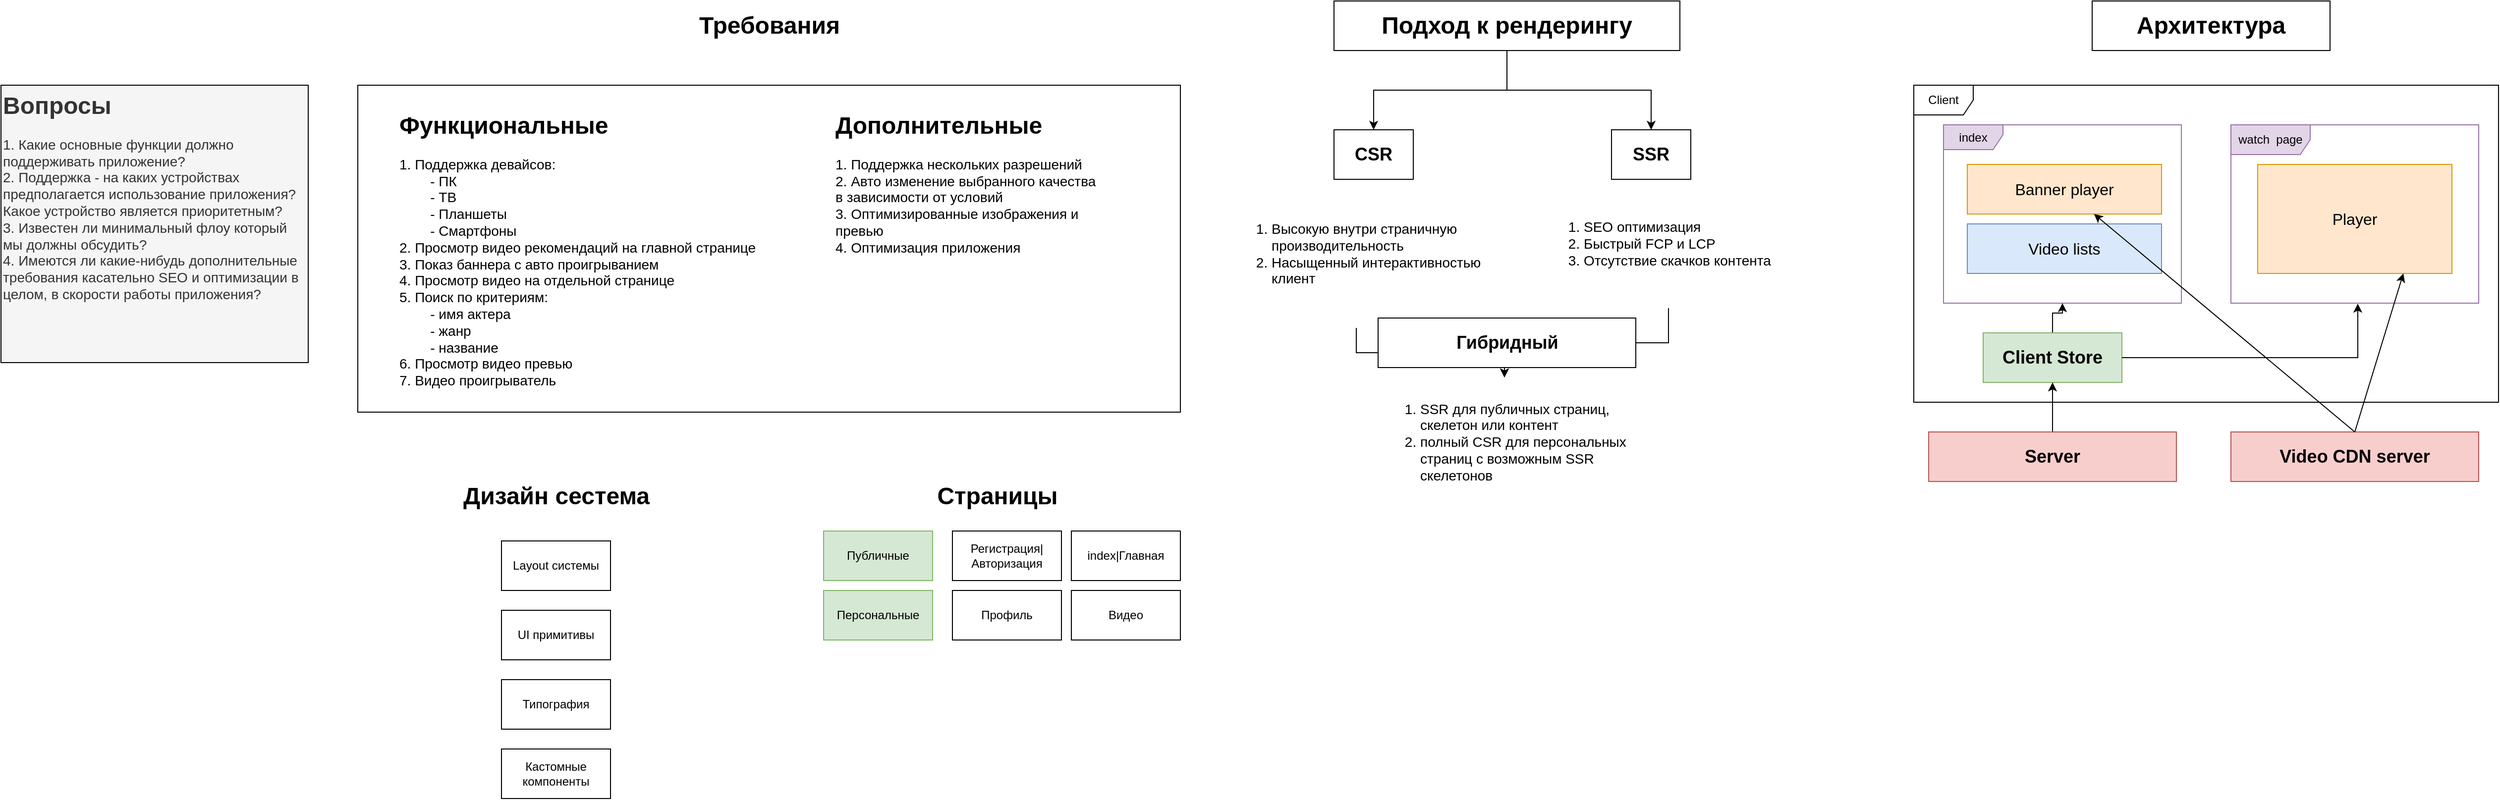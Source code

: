 <mxfile version="24.8.3">
  <diagram name="Page-1" id="kcZWjYqTtWK64_9vpjtn">
    <mxGraphModel dx="2384" dy="2063" grid="1" gridSize="10" guides="1" tooltips="1" connect="1" arrows="1" fold="1" page="1" pageScale="1" pageWidth="827" pageHeight="1169" math="0" shadow="0">
      <root>
        <mxCell id="0" />
        <mxCell id="1" parent="0" />
        <mxCell id="jp5EeAPTq1nhvSwrTvIk-12" value="" style="rounded=0;whiteSpace=wrap;html=1;" vertex="1" parent="1">
          <mxGeometry x="30" y="150" width="830" height="330" as="geometry" />
        </mxCell>
        <mxCell id="jp5EeAPTq1nhvSwrTvIk-3" value="&lt;h1 style=&quot;margin-top: 0px;&quot;&gt;Функциональные&lt;/h1&gt;&lt;p style=&quot;font-size: 14px;&quot;&gt;1. Поддержка девайсов:&lt;br&gt;&lt;span style=&quot;white-space: pre;&quot;&gt;&#x9;&lt;/span&gt;- ПК&lt;br&gt;&lt;span style=&quot;white-space: pre;&quot;&gt;&#x9;&lt;/span&gt;- ТВ&lt;br&gt;&lt;span style=&quot;white-space: pre;&quot;&gt;&#x9;&lt;/span&gt;- Планшеты&lt;br&gt;&lt;span style=&quot;white-space: pre;&quot;&gt;&#x9;&lt;/span&gt;- Смартфоны&lt;br&gt;2. Просмотр видео рекомендаций на главной странице&lt;br&gt;3. Показ баннера с авто проигрыванием&amp;nbsp;&lt;br&gt;&lt;span style=&quot;background-color: initial;&quot;&gt;4. Просмотр видео на отдельной странице&lt;br&gt;5. Поиск по критериям:&lt;br&gt;&lt;span style=&quot;white-space: pre;&quot;&gt;&#x9;&lt;/span&gt;- имя актера&lt;br&gt;&lt;span style=&quot;white-space: pre;&quot;&gt;&#x9;&lt;/span&gt;- жанр&lt;br&gt;&lt;span style=&quot;white-space: pre;&quot;&gt;&#x9;&lt;/span&gt;- название&lt;br&gt;6. Просмотр видео превью&amp;nbsp;&lt;br&gt;7. Видео проигрыватель&lt;/span&gt;&lt;/p&gt;" style="text;html=1;whiteSpace=wrap;overflow=hidden;rounded=0;" vertex="1" parent="1">
          <mxGeometry x="70" y="170" width="400" height="300" as="geometry" />
        </mxCell>
        <mxCell id="jp5EeAPTq1nhvSwrTvIk-6" value="Требования" style="text;strokeColor=none;fillColor=none;html=1;fontSize=24;fontStyle=1;verticalAlign=middle;align=center;" vertex="1" parent="1">
          <mxGeometry x="365" y="70" width="160" height="40" as="geometry" />
        </mxCell>
        <mxCell id="jp5EeAPTq1nhvSwrTvIk-9" value="&lt;h1 style=&quot;margin-top: 0px;&quot;&gt;Дополнительные&lt;/h1&gt;&lt;p&gt;&lt;font style=&quot;font-size: 14px;&quot;&gt;1. Поддержка нескольких разрешений&lt;br&gt;2. Авто изменение выбранного качества в зависимости от условий&amp;nbsp;&lt;br&gt;3. Оптимизированные изображения и превью&lt;br&gt;4. Оптимизация приложения&lt;/font&gt;&lt;/p&gt;" style="text;html=1;whiteSpace=wrap;overflow=hidden;rounded=0;" vertex="1" parent="1">
          <mxGeometry x="510" y="170" width="270" height="280" as="geometry" />
        </mxCell>
        <mxCell id="jp5EeAPTq1nhvSwrTvIk-13" value="Дизайн сестема" style="text;strokeColor=none;fillColor=none;html=1;fontSize=24;fontStyle=1;verticalAlign=middle;align=center;" vertex="1" parent="1">
          <mxGeometry x="120" y="545" width="220" height="40" as="geometry" />
        </mxCell>
        <mxCell id="jp5EeAPTq1nhvSwrTvIk-14" value="UI примитивы" style="html=1;whiteSpace=wrap;" vertex="1" parent="1">
          <mxGeometry x="175" y="680" width="110" height="50" as="geometry" />
        </mxCell>
        <mxCell id="jp5EeAPTq1nhvSwrTvIk-15" value="Layout системы" style="html=1;whiteSpace=wrap;" vertex="1" parent="1">
          <mxGeometry x="175" y="610" width="110" height="50" as="geometry" />
        </mxCell>
        <mxCell id="jp5EeAPTq1nhvSwrTvIk-16" value="Типография" style="html=1;whiteSpace=wrap;" vertex="1" parent="1">
          <mxGeometry x="175" y="750" width="110" height="50" as="geometry" />
        </mxCell>
        <mxCell id="jp5EeAPTq1nhvSwrTvIk-17" value="Кастомные компоненты" style="html=1;whiteSpace=wrap;" vertex="1" parent="1">
          <mxGeometry x="175" y="820" width="110" height="50" as="geometry" />
        </mxCell>
        <mxCell id="jp5EeAPTq1nhvSwrTvIk-18" value="Страницы" style="text;strokeColor=none;fillColor=none;html=1;fontSize=24;fontStyle=1;verticalAlign=middle;align=center;" vertex="1" parent="1">
          <mxGeometry x="565" y="545" width="220" height="40" as="geometry" />
        </mxCell>
        <mxCell id="jp5EeAPTq1nhvSwrTvIk-19" value="Регистрация|Авторизация" style="html=1;whiteSpace=wrap;" vertex="1" parent="1">
          <mxGeometry x="630" y="600" width="110" height="50" as="geometry" />
        </mxCell>
        <mxCell id="jp5EeAPTq1nhvSwrTvIk-20" value="index|Главная" style="html=1;whiteSpace=wrap;" vertex="1" parent="1">
          <mxGeometry x="750" y="600" width="110" height="50" as="geometry" />
        </mxCell>
        <mxCell id="jp5EeAPTq1nhvSwrTvIk-21" value="Профиль" style="html=1;whiteSpace=wrap;" vertex="1" parent="1">
          <mxGeometry x="630" y="660" width="110" height="50" as="geometry" />
        </mxCell>
        <mxCell id="jp5EeAPTq1nhvSwrTvIk-22" value="Видео" style="html=1;whiteSpace=wrap;" vertex="1" parent="1">
          <mxGeometry x="750" y="660" width="110" height="50" as="geometry" />
        </mxCell>
        <mxCell id="jp5EeAPTq1nhvSwrTvIk-23" value="&lt;h1 style=&quot;margin-top: 0px;&quot;&gt;Вопросы&lt;/h1&gt;&lt;p&gt;&lt;font style=&quot;font-size: 14px;&quot;&gt;1. Какие основные функции должно поддерживать приложение?&lt;br&gt;2. Поддержка - на каких устройствах предполагается использование приложения? Какое устройство является приоритетным?&lt;br&gt;3. Известен ли минимальный флоу который мы должны обсудить?&lt;br&gt;4. Имеются ли какие-нибудь дополнительные требования касательно SEO и оптимизации в целом, в скорости работы приложения?&amp;nbsp;&lt;/font&gt;&lt;/p&gt;" style="text;html=1;whiteSpace=wrap;overflow=hidden;rounded=0;fillColor=#f5f5f5;fontColor=#333333;strokeColor=default;gradientColor=none;glass=0;" vertex="1" parent="1">
          <mxGeometry x="-330" y="150" width="310" height="280" as="geometry" />
        </mxCell>
        <mxCell id="jp5EeAPTq1nhvSwrTvIk-27" value="" style="edgeStyle=orthogonalEdgeStyle;rounded=0;orthogonalLoop=1;jettySize=auto;html=1;" edge="1" parent="1" source="jp5EeAPTq1nhvSwrTvIk-25" target="jp5EeAPTq1nhvSwrTvIk-26">
          <mxGeometry relative="1" as="geometry" />
        </mxCell>
        <mxCell id="jp5EeAPTq1nhvSwrTvIk-29" value="" style="edgeStyle=orthogonalEdgeStyle;rounded=0;orthogonalLoop=1;jettySize=auto;html=1;" edge="1" parent="1" source="jp5EeAPTq1nhvSwrTvIk-25" target="jp5EeAPTq1nhvSwrTvIk-28">
          <mxGeometry relative="1" as="geometry" />
        </mxCell>
        <mxCell id="jp5EeAPTq1nhvSwrTvIk-25" value="&lt;span style=&quot;font-size: 24px; font-weight: 700; text-wrap-mode: nowrap;&quot;&gt;Подход к рендерингу&lt;/span&gt;" style="html=1;whiteSpace=wrap;" vertex="1" parent="1">
          <mxGeometry x="1015" y="65" width="349" height="50" as="geometry" />
        </mxCell>
        <mxCell id="jp5EeAPTq1nhvSwrTvIk-26" value="&lt;span style=&quot;font-size: 18px; text-wrap-mode: nowrap;&quot;&gt;&lt;b style=&quot;font-size: 18px;&quot;&gt;CSR&lt;/b&gt;&lt;/span&gt;" style="html=1;whiteSpace=wrap;fontSize=18;" vertex="1" parent="1">
          <mxGeometry x="1015" y="195" width="80" height="50" as="geometry" />
        </mxCell>
        <mxCell id="jp5EeAPTq1nhvSwrTvIk-28" value="&lt;span style=&quot;font-size: 18px; font-weight: 700; text-wrap-mode: nowrap;&quot;&gt;SSR&lt;/span&gt;" style="html=1;whiteSpace=wrap;fontSize=18;" vertex="1" parent="1">
          <mxGeometry x="1295" y="195" width="80" height="50" as="geometry" />
        </mxCell>
        <mxCell id="jp5EeAPTq1nhvSwrTvIk-30" value="Публичные" style="html=1;whiteSpace=wrap;fillColor=#d5e8d4;strokeColor=#82b366;" vertex="1" parent="1">
          <mxGeometry x="500" y="600" width="110" height="50" as="geometry" />
        </mxCell>
        <mxCell id="jp5EeAPTq1nhvSwrTvIk-31" value="Персональные" style="html=1;whiteSpace=wrap;fillColor=#d5e8d4;strokeColor=#82b366;" vertex="1" parent="1">
          <mxGeometry x="500" y="660" width="110" height="50" as="geometry" />
        </mxCell>
        <mxCell id="jp5EeAPTq1nhvSwrTvIk-38" value="" style="edgeStyle=orthogonalEdgeStyle;rounded=0;orthogonalLoop=1;jettySize=auto;html=1;" edge="1" parent="1" source="jp5EeAPTq1nhvSwrTvIk-32" target="jp5EeAPTq1nhvSwrTvIk-35">
          <mxGeometry relative="1" as="geometry" />
        </mxCell>
        <mxCell id="jp5EeAPTq1nhvSwrTvIk-32" value="&lt;ol style=&quot;font-size: 14px;&quot;&gt;&lt;li style=&quot;font-size: 14px;&quot;&gt;Высокую внутри страничную производительность&lt;/li&gt;&lt;li style=&quot;font-size: 14px;&quot;&gt;Насыщенный интерактивностью клиент&lt;/li&gt;&lt;/ol&gt;" style="text;strokeColor=none;fillColor=none;html=1;whiteSpace=wrap;verticalAlign=middle;overflow=hidden;fontSize=14;" vertex="1" parent="1">
          <mxGeometry x="910" y="245" width="255" height="150" as="geometry" />
        </mxCell>
        <mxCell id="jp5EeAPTq1nhvSwrTvIk-37" value="" style="edgeStyle=orthogonalEdgeStyle;rounded=0;orthogonalLoop=1;jettySize=auto;html=1;" edge="1" parent="1" source="jp5EeAPTq1nhvSwrTvIk-33" target="jp5EeAPTq1nhvSwrTvIk-35">
          <mxGeometry relative="1" as="geometry" />
        </mxCell>
        <mxCell id="jp5EeAPTq1nhvSwrTvIk-33" value="&lt;ol style=&quot;font-size: 14px;&quot;&gt;&lt;li style=&quot;font-size: 14px;&quot;&gt;SEO оптимизация&lt;/li&gt;&lt;li style=&quot;font-size: 14px;&quot;&gt;Быстрый FCP и LCP&lt;br&gt;&lt;/li&gt;&lt;li style=&quot;font-size: 14px;&quot;&gt;Отсутствие скачков контента&lt;/li&gt;&lt;/ol&gt;" style="text;strokeColor=none;fillColor=none;html=1;whiteSpace=wrap;verticalAlign=middle;overflow=hidden;fontSize=14;" vertex="1" parent="1">
          <mxGeometry x="1225" y="245" width="255" height="130" as="geometry" />
        </mxCell>
        <mxCell id="jp5EeAPTq1nhvSwrTvIk-34" value="&lt;span style=&quot;font-size: 18px; text-wrap-mode: nowrap;&quot;&gt;&lt;b style=&quot;font-size: 18px;&quot;&gt;Гибридный&lt;/b&gt;&lt;/span&gt;" style="html=1;whiteSpace=wrap;fontSize=18;" vertex="1" parent="1">
          <mxGeometry x="1059.5" y="385" width="260" height="50" as="geometry" />
        </mxCell>
        <mxCell id="jp5EeAPTq1nhvSwrTvIk-35" value="&lt;ol style=&quot;font-size: 14px;&quot;&gt;&lt;li style=&quot;font-size: 14px;&quot;&gt;SSR для публичных страниц, скелетон или контент&lt;/li&gt;&lt;li style=&quot;font-size: 14px;&quot;&gt;полный CSR для персональных страниц с возможным SSR скелетонов&lt;/li&gt;&lt;/ol&gt;" style="text;strokeColor=none;fillColor=none;html=1;whiteSpace=wrap;verticalAlign=middle;overflow=hidden;fontSize=14;" vertex="1" parent="1">
          <mxGeometry x="1059.5" y="445" width="255" height="130" as="geometry" />
        </mxCell>
        <mxCell id="jp5EeAPTq1nhvSwrTvIk-36" value="&lt;span style=&quot;font-size: 24px; text-wrap-mode: nowrap;&quot;&gt;&lt;b&gt;Архитектура&lt;/b&gt;&lt;/span&gt;" style="html=1;whiteSpace=wrap;" vertex="1" parent="1">
          <mxGeometry x="1780" y="65" width="240" height="50" as="geometry" />
        </mxCell>
        <mxCell id="jp5EeAPTq1nhvSwrTvIk-41" value="Client" style="shape=umlFrame;whiteSpace=wrap;html=1;pointerEvents=0;" vertex="1" parent="1">
          <mxGeometry x="1600" y="150" width="590" height="320" as="geometry" />
        </mxCell>
        <mxCell id="jp5EeAPTq1nhvSwrTvIk-43" value="index" style="shape=umlFrame;whiteSpace=wrap;html=1;pointerEvents=0;width=60;height=25;fillColor=#e1d5e7;strokeColor=#9673a6;" vertex="1" parent="1">
          <mxGeometry x="1630" y="190" width="240" height="180" as="geometry" />
        </mxCell>
        <mxCell id="jp5EeAPTq1nhvSwrTvIk-44" value="watch&amp;nbsp; page" style="shape=umlFrame;whiteSpace=wrap;html=1;pointerEvents=0;width=80;height=30;fillColor=#e1d5e7;strokeColor=#9673a6;" vertex="1" parent="1">
          <mxGeometry x="1920" y="190" width="250" height="180" as="geometry" />
        </mxCell>
        <mxCell id="jp5EeAPTq1nhvSwrTvIk-54" style="edgeStyle=orthogonalEdgeStyle;rounded=0;orthogonalLoop=1;jettySize=auto;html=1;" edge="1" parent="1" source="jp5EeAPTq1nhvSwrTvIk-45" target="jp5EeAPTq1nhvSwrTvIk-43">
          <mxGeometry relative="1" as="geometry" />
        </mxCell>
        <mxCell id="jp5EeAPTq1nhvSwrTvIk-45" value="&lt;span style=&quot;font-size: 18px; font-weight: 700; text-wrap-mode: nowrap;&quot;&gt;Client Store&lt;/span&gt;" style="html=1;whiteSpace=wrap;fontSize=18;fillColor=#d5e8d4;strokeColor=#82b366;" vertex="1" parent="1">
          <mxGeometry x="1670" y="400" width="140" height="50" as="geometry" />
        </mxCell>
        <mxCell id="jp5EeAPTq1nhvSwrTvIk-46" value="Banner player" style="html=1;whiteSpace=wrap;fontSize=16;fillColor=#ffe6cc;strokeColor=#d79b00;" vertex="1" parent="1">
          <mxGeometry x="1654" y="230" width="196" height="50" as="geometry" />
        </mxCell>
        <mxCell id="jp5EeAPTq1nhvSwrTvIk-47" value="Video lists" style="html=1;whiteSpace=wrap;fontSize=16;fillColor=#dae8fc;strokeColor=#6c8ebf;" vertex="1" parent="1">
          <mxGeometry x="1654" y="290" width="196" height="50" as="geometry" />
        </mxCell>
        <mxCell id="jp5EeAPTq1nhvSwrTvIk-48" value="Player" style="html=1;whiteSpace=wrap;fontSize=16;fillColor=#ffe6cc;strokeColor=#d79b00;" vertex="1" parent="1">
          <mxGeometry x="1947" y="230" width="196" height="110" as="geometry" />
        </mxCell>
        <mxCell id="jp5EeAPTq1nhvSwrTvIk-51" style="edgeStyle=orthogonalEdgeStyle;rounded=0;orthogonalLoop=1;jettySize=auto;html=1;" edge="1" parent="1" source="jp5EeAPTq1nhvSwrTvIk-49" target="jp5EeAPTq1nhvSwrTvIk-45">
          <mxGeometry relative="1" as="geometry" />
        </mxCell>
        <mxCell id="jp5EeAPTq1nhvSwrTvIk-49" value="&lt;span style=&quot;text-wrap-mode: nowrap;&quot;&gt;&lt;b&gt;Server&lt;/b&gt;&lt;/span&gt;" style="html=1;whiteSpace=wrap;fontSize=18;fillColor=#f8cecc;strokeColor=#b85450;" vertex="1" parent="1">
          <mxGeometry x="1615" y="500" width="250" height="50" as="geometry" />
        </mxCell>
        <mxCell id="jp5EeAPTq1nhvSwrTvIk-50" value="&lt;span style=&quot;font-size: 18px; font-weight: 700; text-wrap-mode: nowrap;&quot;&gt;Video CDN server&lt;/span&gt;" style="html=1;whiteSpace=wrap;fontSize=18;fillColor=#f8cecc;strokeColor=#b85450;" vertex="1" parent="1">
          <mxGeometry x="1920" y="500" width="250" height="50" as="geometry" />
        </mxCell>
        <mxCell id="jp5EeAPTq1nhvSwrTvIk-55" style="edgeStyle=orthogonalEdgeStyle;rounded=0;orthogonalLoop=1;jettySize=auto;html=1;entryX=0.512;entryY=1.003;entryDx=0;entryDy=0;entryPerimeter=0;" edge="1" parent="1" source="jp5EeAPTq1nhvSwrTvIk-45" target="jp5EeAPTq1nhvSwrTvIk-44">
          <mxGeometry relative="1" as="geometry" />
        </mxCell>
        <mxCell id="jp5EeAPTq1nhvSwrTvIk-57" value="" style="endArrow=classic;html=1;rounded=0;exitX=0.5;exitY=0;exitDx=0;exitDy=0;" edge="1" parent="1" source="jp5EeAPTq1nhvSwrTvIk-50" target="jp5EeAPTq1nhvSwrTvIk-46">
          <mxGeometry width="50" height="50" relative="1" as="geometry">
            <mxPoint x="1800" y="530" as="sourcePoint" />
            <mxPoint x="1850" y="480" as="targetPoint" />
          </mxGeometry>
        </mxCell>
        <mxCell id="jp5EeAPTq1nhvSwrTvIk-58" value="" style="endArrow=classic;html=1;rounded=0;exitX=0.5;exitY=0;exitDx=0;exitDy=0;entryX=0.75;entryY=1;entryDx=0;entryDy=0;" edge="1" parent="1" source="jp5EeAPTq1nhvSwrTvIk-50" target="jp5EeAPTq1nhvSwrTvIk-48">
          <mxGeometry width="50" height="50" relative="1" as="geometry">
            <mxPoint x="2055" y="510" as="sourcePoint" />
            <mxPoint x="1792" y="290" as="targetPoint" />
          </mxGeometry>
        </mxCell>
      </root>
    </mxGraphModel>
  </diagram>
</mxfile>
